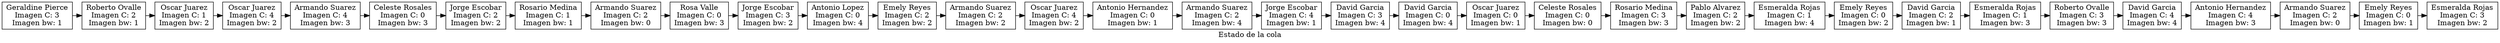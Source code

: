 digraph G{
label="Estado de la cola";
node[shape=box];
n692404036[label="Geraldine Pierce
Imagen C: 3
Imagen bw: 1"];
n1554874502[label="Roberto Ovalle
Imagen C: 2
Imagen bw: 1"];
n1846274136[label="Oscar Juarez
Imagen C: 1
Imagen bw: 2"];
n1639705018[label="Oscar Juarez
Imagen C: 4
Imagen bw: 2"];
n1627674070[label="Armando Suarez
Imagen C: 4
Imagen bw: 3"];
n1360875712[label="Celeste Rosales
Imagen C: 0
Imagen bw: 3"];
n1625635731[label="Jorge Escobar
Imagen C: 2
Imagen bw: 2"];
n1580066828[label="Rosario Medina
Imagen C: 1
Imagen bw: 1"];
n491044090[label="Armando Suarez
Imagen C: 2
Imagen bw: 0"];
n644117698[label="Rosa Valle
Imagen C: 0
Imagen bw: 3"];
n1872034366[label="Jorge Escobar
Imagen C: 3
Imagen bw: 2"];
n1581781576[label="Antonio Lopez
Imagen C: 0
Imagen bw: 4"];
n1725154839[label="Emely Reyes
Imagen C: 2
Imagen bw: 2"];
n1670675563[label="Armando Suarez
Imagen C: 2
Imagen bw: 2"];
n723074861[label="Oscar Juarez
Imagen C: 4
Imagen bw: 2"];
n895328852[label="Antonio Hernandez
Imagen C: 0
Imagen bw: 1"];
n1304836502[label="Armando Suarez
Imagen C: 2
Imagen bw: 4"];
n225534817[label="Jorge Escobar
Imagen C: 4
Imagen bw: 1"];
n1878246837[label="David Garcia
Imagen C: 3
Imagen bw: 4"];
n929338653[label="David Garcia
Imagen C: 0
Imagen bw: 4"];
n1259475182[label="Oscar Juarez
Imagen C: 0
Imagen bw: 1"];
n1300109446[label="Celeste Rosales
Imagen C: 0
Imagen bw: 0"];
n1020371697[label="Rosario Medina
Imagen C: 3
Imagen bw: 3"];
n789451787[label="Pablo Alvarez
Imagen C: 2
Imagen bw: 2"];
n1950409828[label="Esmeralda Rojas
Imagen C: 1
Imagen bw: 4"];
n1229416514[label="Emely Reyes
Imagen C: 0
Imagen bw: 2"];
n2016447921[label="David Garcia
Imagen C: 2
Imagen bw: 1"];
n666988784[label="Esmeralda Rojas
Imagen C: 1
Imagen bw: 3"];
n1414644648[label="Roberto Ovalle
Imagen C: 3
Imagen bw: 3"];
n640070680[label="David Garcia
Imagen C: 4
Imagen bw: 4"];
n1510467688[label="Antonio Hernandez
Imagen C: 4
Imagen bw: 3"];
n1995265320[label="Armando Suarez
Imagen C: 2
Imagen bw: 0"];
n746292446[label="Emely Reyes
Imagen C: 0
Imagen bw: 1"];
n1072591677[label="Esmeralda Rojas
Imagen C: 3
Imagen bw: 2"];

{rank=same;
n692404036->n1554874502;
n1554874502->n1846274136;
n1846274136->n1639705018;
n1639705018->n1627674070;
n1627674070->n1360875712;
n1360875712->n1625635731;
n1625635731->n1580066828;
n1580066828->n491044090;
n491044090->n644117698;
n644117698->n1872034366;
n1872034366->n1581781576;
n1581781576->n1725154839;
n1725154839->n1670675563;
n1670675563->n723074861;
n723074861->n895328852;
n895328852->n1304836502;
n1304836502->n225534817;
n225534817->n1878246837;
n1878246837->n929338653;
n929338653->n1259475182;
n1259475182->n1300109446;
n1300109446->n1020371697;
n1020371697->n789451787;
n789451787->n1950409828;
n1950409828->n1229416514;
n1229416514->n2016447921;
n2016447921->n666988784;
n666988784->n1414644648;
n1414644648->n640070680;
n640070680->n1510467688;
n1510467688->n1995265320;
n1995265320->n746292446;
n746292446->n1072591677;

}
}
